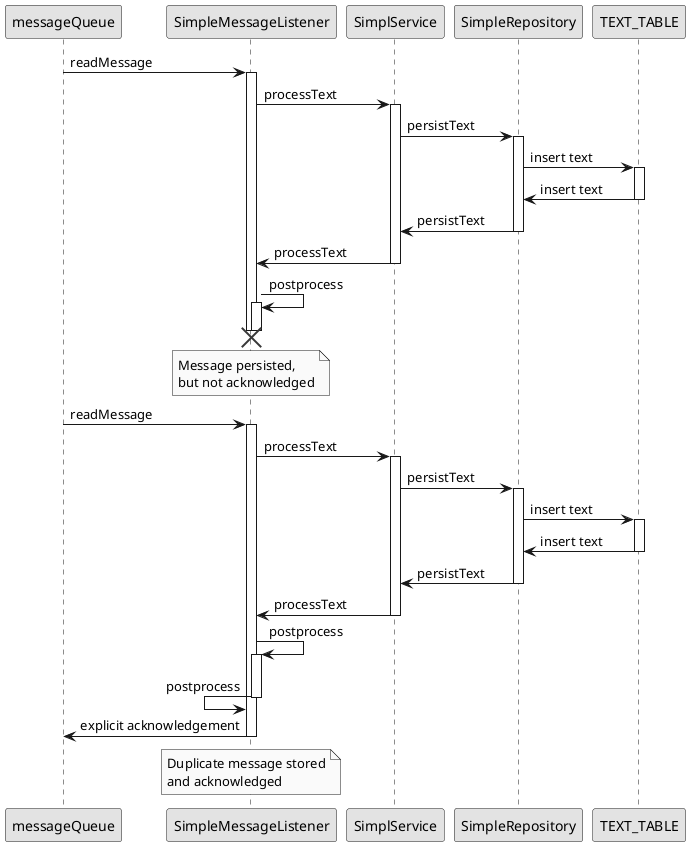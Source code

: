 @startuml
skinparam monochrome true

participant "messageQueue" as mq
participant "SimpleMessageListener" as sml
participant "SimplService" as ss
participant "SimpleRepository" as sr
participant "TEXT_TABLE" as tt

mq -> sml : readMessage
activate sml

sml -> ss : processText
activate ss

ss -> sr : persistText
activate sr

sr -> tt : insert text
activate tt

sr <- tt : insert text
deactivate tt


ss <- sr : persistText
deactivate sr

sml <- ss : processText
deactivate ss

sml -> sml : postprocess
activate sml
destroy sml
deactivate sml

note over sml
  Message persisted,
  but not acknowledged
end note

mq -> sml : readMessage
activate sml

sml -> ss : processText
activate ss

ss -> sr : persistText
activate sr

sr -> tt : insert text
activate tt

sr <- tt : insert text
deactivate tt

ss <- sr : persistText
deactivate sr

sml <- ss : processText
deactivate ss

sml -> sml : postprocess
activate sml
sml <- sml : postprocess
deactivate sml

mq <- sml : explicit acknowledgement
deactivate sml

note over sml
  Duplicate message stored
  and acknowledged
end note

@enduml